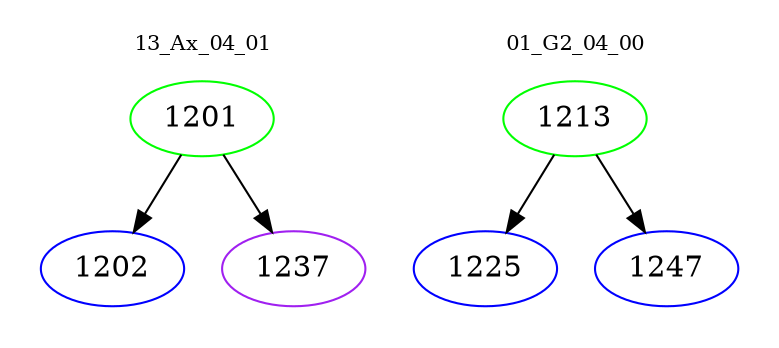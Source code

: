 digraph{
subgraph cluster_0 {
color = white
label = "13_Ax_04_01";
fontsize=10;
T0_1201 [label="1201", color="green"]
T0_1201 -> T0_1202 [color="black"]
T0_1202 [label="1202", color="blue"]
T0_1201 -> T0_1237 [color="black"]
T0_1237 [label="1237", color="purple"]
}
subgraph cluster_1 {
color = white
label = "01_G2_04_00";
fontsize=10;
T1_1213 [label="1213", color="green"]
T1_1213 -> T1_1225 [color="black"]
T1_1225 [label="1225", color="blue"]
T1_1213 -> T1_1247 [color="black"]
T1_1247 [label="1247", color="blue"]
}
}
